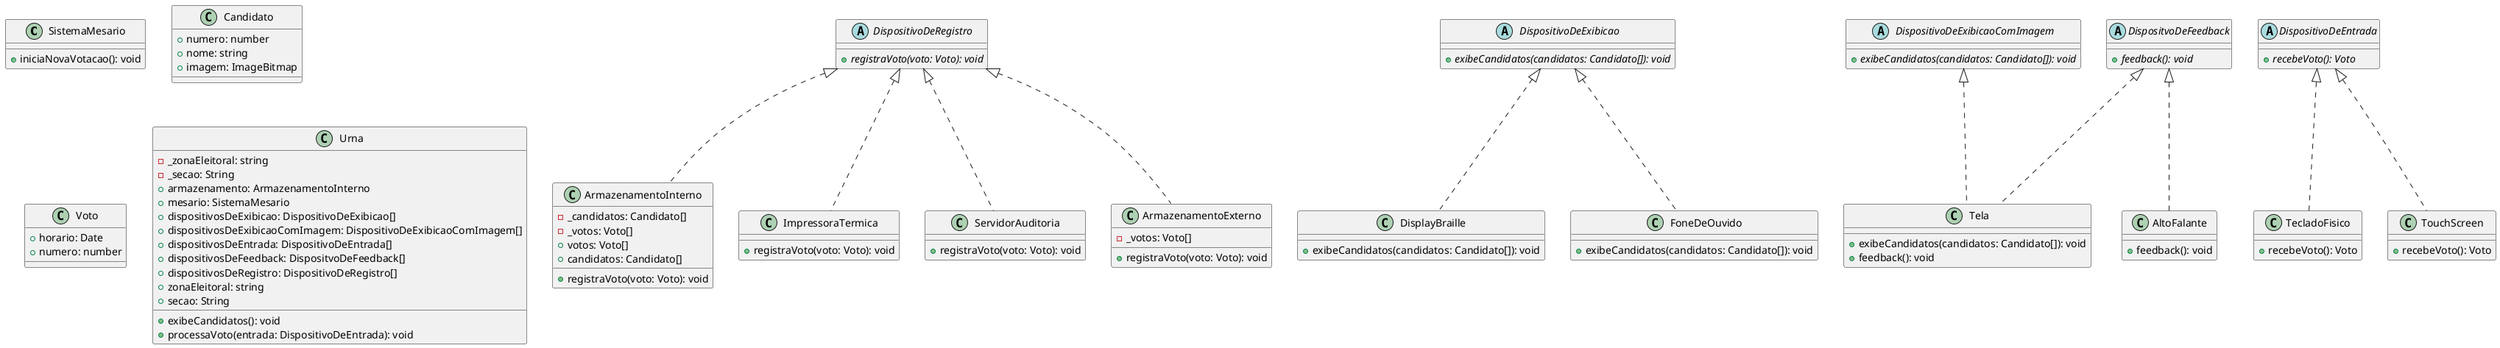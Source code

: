 @startuml
class SistemaMesario {
    +iniciaNovaVotacao(): void
}
class Candidato {
    +numero: number
    +nome: string
    +imagem: ImageBitmap
}
class Voto {
    +horario: Date
    +numero: number
}
abstract class DispositivoDeRegistro {
    +{abstract} registraVoto(voto: Voto): void
}
abstract class DispositivoDeExibicao {
    +{abstract} exibeCandidatos(candidatos: Candidato[]): void
}
abstract class DispositivoDeExibicaoComImagem {
    +{abstract} exibeCandidatos(candidatos: Candidato[]): void
}
abstract class DispositivoDeEntrada {
    +{abstract} recebeVoto(): Voto
}
abstract class DispositvoDeFeedback {
    +{abstract} feedback(): void
}
class ArmazenamentoInterno implements DispositivoDeRegistro {
    -_candidatos: Candidato[]
    -_votos: Voto[]
    +registraVoto(voto: Voto): void
    +votos: Voto[]
    +candidatos: Candidato[]
}
class ImpressoraTermica implements DispositivoDeRegistro {
    +registraVoto(voto: Voto): void
}
class ServidorAuditoria implements DispositivoDeRegistro {
    +registraVoto(voto: Voto): void
}
class ArmazenamentoExterno implements DispositivoDeRegistro {
    -_votos: Voto[]
    +registraVoto(voto: Voto): void
}
class Tela implements DispositivoDeExibicaoComImagem, DispositvoDeFeedback {
    +exibeCandidatos(candidatos: Candidato[]): void
    +feedback(): void
}
class DisplayBraille implements DispositivoDeExibicao {
    +exibeCandidatos(candidatos: Candidato[]): void
}
class FoneDeOuvido implements DispositivoDeExibicao {
    +exibeCandidatos(candidatos: Candidato[]): void
}
class TecladoFisico implements DispositivoDeEntrada {
    +recebeVoto(): Voto
}
class TouchScreen implements DispositivoDeEntrada {
    +recebeVoto(): Voto
}
class AltoFalante implements DispositvoDeFeedback {
    +feedback(): void
}
class Urna {
    -_zonaEleitoral: string
    -_secao: String
    +armazenamento: ArmazenamentoInterno
    +mesario: SistemaMesario
    +dispositivosDeExibicao: DispositivoDeExibicao[]
    +dispositivosDeExibicaoComImagem: DispositivoDeExibicaoComImagem[]
    +dispositivosDeEntrada: DispositivoDeEntrada[]
    +dispositivosDeFeedback: DispositvoDeFeedback[]
    +dispositivosDeRegistro: DispositivoDeRegistro[]
    +zonaEleitoral: string
    +secao: String
    +exibeCandidatos(): void
    +processaVoto(entrada: DispositivoDeEntrada): void
}
@enduml